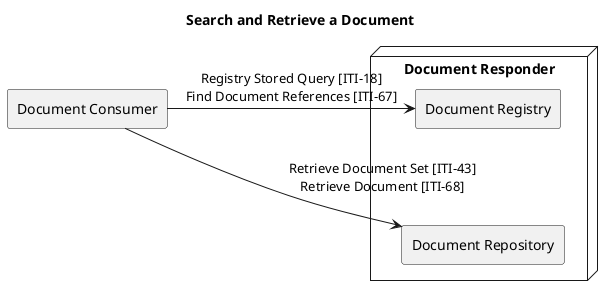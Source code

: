 @startuml

title "Search and Retrieve a Document"

agent "Document Consumer" as Consumer

node "Document Responder" {
agent "Document Registry" as Registry
agent "Document Repository" as Repository
Registry -d[hidden]- Repository
}

Consumer -r-> Registry: Registry Stored Query [ITI-18]\nFind Document References [ITI-67]
Consumer -r-> Repository: Retrieve Document Set [ITI-43]\nRetrieve Document [ITI-68]

@enduml
